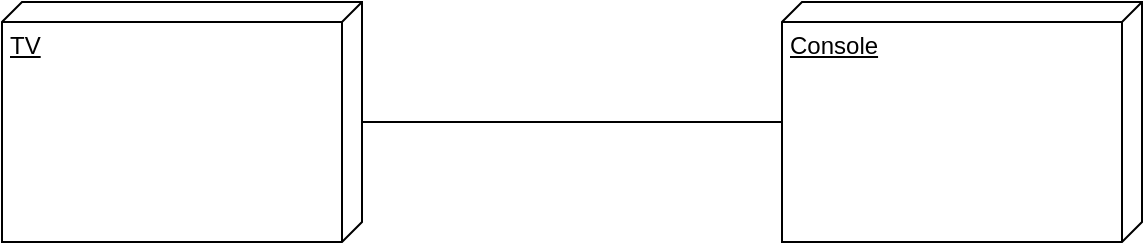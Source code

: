<mxfile version="16.6.8" type="device"><diagram id="V6ZqEkRfF2hFNU8q6okv" name="Page-1"><mxGraphModel dx="782" dy="402" grid="1" gridSize="10" guides="1" tooltips="1" connect="1" arrows="1" fold="1" page="1" pageScale="1" pageWidth="850" pageHeight="1100" math="0" shadow="0"><root><mxCell id="0"/><mxCell id="1" parent="0"/><mxCell id="nkz3Wi6dKCV0lO8zXpYj-1" value="TV" style="verticalAlign=top;align=left;spacingTop=8;spacingLeft=2;spacingRight=12;shape=cube;size=10;direction=south;fontStyle=4;html=1;" vertex="1" parent="1"><mxGeometry x="150" y="120" width="180" height="120" as="geometry"/></mxCell><mxCell id="nkz3Wi6dKCV0lO8zXpYj-2" value="Console" style="verticalAlign=top;align=left;spacingTop=8;spacingLeft=2;spacingRight=12;shape=cube;size=10;direction=south;fontStyle=4;html=1;" vertex="1" parent="1"><mxGeometry x="540" y="120" width="180" height="120" as="geometry"/></mxCell><mxCell id="nkz3Wi6dKCV0lO8zXpYj-3" value="" style="line;strokeWidth=1;fillColor=none;align=left;verticalAlign=middle;spacingTop=-1;spacingLeft=3;spacingRight=3;rotatable=0;labelPosition=right;points=[];portConstraint=eastwest;" vertex="1" parent="1"><mxGeometry x="330" y="176" width="210" height="8" as="geometry"/></mxCell></root></mxGraphModel></diagram></mxfile>